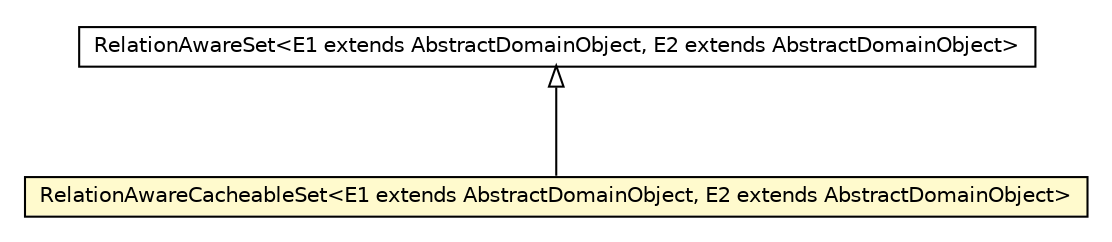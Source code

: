 #!/usr/local/bin/dot
#
# Class diagram 
# Generated by UMLGraph version 5.1 (http://www.umlgraph.org/)
#

digraph G {
	edge [fontname="Helvetica",fontsize=10,labelfontname="Helvetica",labelfontsize=10];
	node [fontname="Helvetica",fontsize=10,shape=plaintext];
	nodesep=0.25;
	ranksep=0.5;
	// pt.ist.fenixframework.dml.runtime.RelationAwareSet<E1 extends pt.ist.fenixframework.core.AbstractDomainObject, E2 extends pt.ist.fenixframework.core.AbstractDomainObject>
	c56569 [label=<<table title="pt.ist.fenixframework.dml.runtime.RelationAwareSet" border="0" cellborder="1" cellspacing="0" cellpadding="2" port="p" href="../../dml/runtime/RelationAwareSet.html">
		<tr><td><table border="0" cellspacing="0" cellpadding="1">
<tr><td align="center" balign="center"> RelationAwareSet&lt;E1 extends AbstractDomainObject, E2 extends AbstractDomainObject&gt; </td></tr>
		</table></td></tr>
		</table>>, fontname="Helvetica", fontcolor="black", fontsize=10.0];
	// pt.ist.fenixframework.backend.infinispan.RelationAwareCacheableSet<E1 extends pt.ist.fenixframework.core.AbstractDomainObject, E2 extends pt.ist.fenixframework.core.AbstractDomainObject>
	c56682 [label=<<table title="pt.ist.fenixframework.backend.infinispan.RelationAwareCacheableSet" border="0" cellborder="1" cellspacing="0" cellpadding="2" port="p" bgcolor="lemonChiffon" href="./RelationAwareCacheableSet.html">
		<tr><td><table border="0" cellspacing="0" cellpadding="1">
<tr><td align="center" balign="center"> RelationAwareCacheableSet&lt;E1 extends AbstractDomainObject, E2 extends AbstractDomainObject&gt; </td></tr>
		</table></td></tr>
		</table>>, fontname="Helvetica", fontcolor="black", fontsize=10.0];
	//pt.ist.fenixframework.backend.infinispan.RelationAwareCacheableSet<E1 extends pt.ist.fenixframework.core.AbstractDomainObject, E2 extends pt.ist.fenixframework.core.AbstractDomainObject> extends pt.ist.fenixframework.dml.runtime.RelationAwareSet<E1, E2>
	c56569:p -> c56682:p [dir=back,arrowtail=empty];
}

